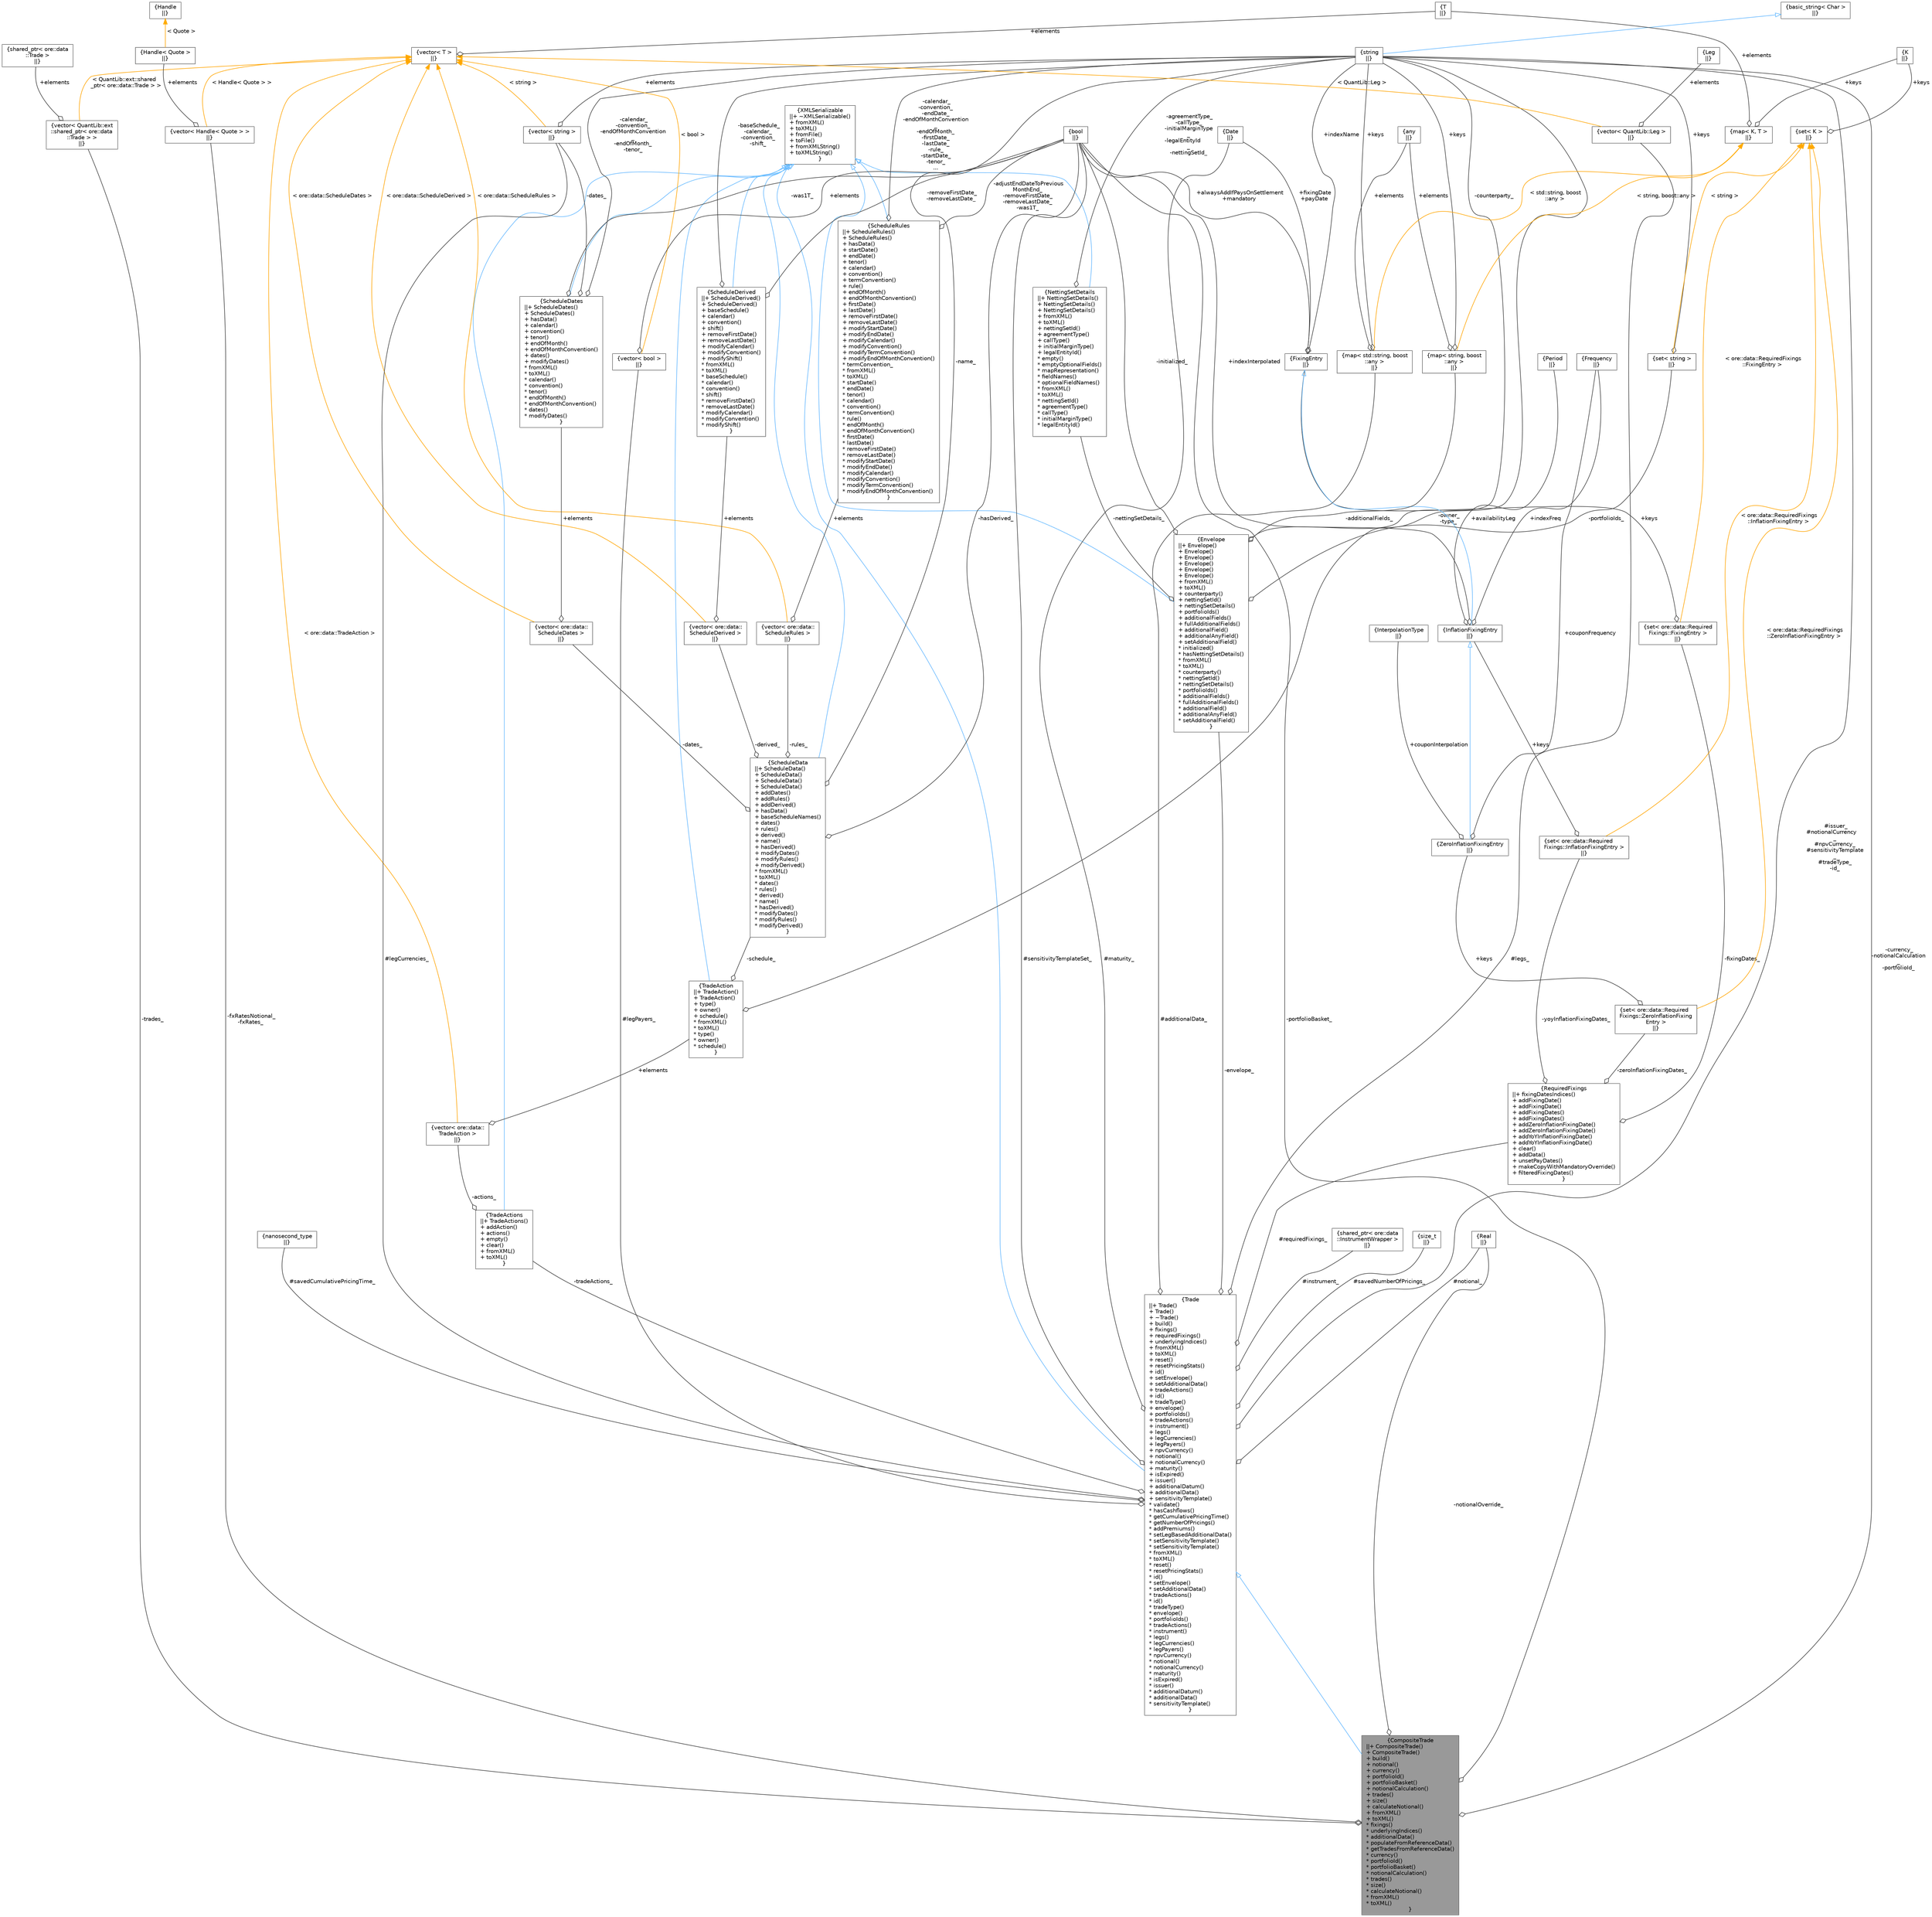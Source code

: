 digraph "CompositeTrade"
{
 // INTERACTIVE_SVG=YES
 // LATEX_PDF_SIZE
  bgcolor="transparent";
  edge [fontname=Helvetica,fontsize=10,labelfontname=Helvetica,labelfontsize=10];
  node [fontname=Helvetica,fontsize=10,shape=box,height=0.2,width=0.4];
  Node1 [label="{CompositeTrade\n||+ CompositeTrade()\l+ CompositeTrade()\l+ build()\l+ notional()\l+ currency()\l+ portfolioId()\l+ portfolioBasket()\l+ notionalCalculation()\l+ trades()\l+ size()\l+ calculateNotional()\l+ fromXML()\l+ toXML()\l* fixings()\l* underlyingIndices()\l* additionalData()\l* populateFromReferenceData()\l* getTradesFromReferenceData()\l* currency()\l* portfolioId()\l* portfolioBasket()\l* notionalCalculation()\l* trades()\l* size()\l* calculateNotional()\l* fromXML()\l* toXML()\l}",height=0.2,width=0.4,color="gray40", fillcolor="grey60", style="filled", fontcolor="black",tooltip="Composite Trade class."];
  Node2 -> Node1 [dir="back",color="steelblue1",style="solid",arrowtail="onormal"];
  Node2 [label="{Trade\n||+ Trade()\l+ Trade()\l+ ~Trade()\l+ build()\l+ fixings()\l+ requiredFixings()\l+ underlyingIndices()\l+ fromXML()\l+ toXML()\l+ reset()\l+ resetPricingStats()\l+ id()\l+ setEnvelope()\l+ setAdditionalData()\l+ tradeActions()\l+ id()\l+ tradeType()\l+ envelope()\l+ portfolioIds()\l+ tradeActions()\l+ instrument()\l+ legs()\l+ legCurrencies()\l+ legPayers()\l+ npvCurrency()\l+ notional()\l+ notionalCurrency()\l+ maturity()\l+ isExpired()\l+ issuer()\l+ additionalDatum()\l+ additionalData()\l+ sensitivityTemplate()\l* validate()\l* hasCashflows()\l* getCumulativePricingTime()\l* getNumberOfPricings()\l* addPremiums()\l* setLegBasedAdditionalData()\l* setSensitivityTemplate()\l* setSensitivityTemplate()\l* fromXML()\l* toXML()\l* reset()\l* resetPricingStats()\l* id()\l* setEnvelope()\l* setAdditionalData()\l* tradeActions()\l* id()\l* tradeType()\l* envelope()\l* portfolioIds()\l* tradeActions()\l* instrument()\l* legs()\l* legCurrencies()\l* legPayers()\l* npvCurrency()\l* notional()\l* notionalCurrency()\l* maturity()\l* isExpired()\l* issuer()\l* additionalDatum()\l* additionalData()\l* sensitivityTemplate()\l}",height=0.2,width=0.4,color="gray40", fillcolor="white", style="filled",URL="$classore_1_1data_1_1_trade.html",tooltip="Trade base class."];
  Node3 -> Node2 [dir="back",color="steelblue1",style="solid",arrowtail="onormal"];
  Node3 [label="{XMLSerializable\n||+ ~XMLSerializable()\l+ fromXML()\l+ toXML()\l+ fromFile()\l+ toFile()\l+ fromXMLString()\l+ toXMLString()\l}",height=0.2,width=0.4,color="gray40", fillcolor="white", style="filled",URL="$classore_1_1data_1_1_x_m_l_serializable.html",tooltip="Base class for all serializable classes."];
  Node4 -> Node2 [color="grey25",style="solid",label=" #issuer_\n#notionalCurrency\l_\n#npvCurrency_\n#sensitivityTemplate\l_\n#tradeType_\n-id_" ,arrowhead="odiamond"];
  Node4 [label="{string\n||}",height=0.2,width=0.4,color="gray40", fillcolor="white", style="filled",tooltip=" "];
  Node5 -> Node4 [dir="back",color="steelblue1",style="solid",arrowtail="onormal"];
  Node5 [label="{basic_string\< Char \>\n||}",height=0.2,width=0.4,color="gray40", fillcolor="white", style="filled",tooltip=" "];
  Node6 -> Node2 [color="grey25",style="solid",label=" #instrument_" ,arrowhead="odiamond"];
  Node6 [label="{shared_ptr\< ore::data\l::InstrumentWrapper \>\n||}",height=0.2,width=0.4,color="gray40", fillcolor="white", style="filled",tooltip=" "];
  Node7 -> Node2 [color="grey25",style="solid",label=" #legs_" ,arrowhead="odiamond"];
  Node7 [label="{vector\< QuantLib::Leg \>\n||}",height=0.2,width=0.4,color="gray40", fillcolor="white", style="filled",tooltip=" "];
  Node8 -> Node7 [color="grey25",style="solid",label=" +elements" ,arrowhead="odiamond"];
  Node8 [label="{Leg\n||}",height=0.2,width=0.4,color="gray40", fillcolor="white", style="filled",tooltip=" "];
  Node9 -> Node7 [dir="back",color="orange",style="solid",label=" \< QuantLib::Leg \>" ];
  Node9 [label="{vector\< T \>\n||}",height=0.2,width=0.4,color="gray40", fillcolor="white", style="filled",tooltip=" "];
  Node10 -> Node9 [color="grey25",style="solid",label=" +elements" ,arrowhead="odiamond"];
  Node10 [label="{T\n||}",height=0.2,width=0.4,color="gray40", fillcolor="white", style="filled",tooltip=" "];
  Node11 -> Node2 [color="grey25",style="solid",label=" #legCurrencies_" ,arrowhead="odiamond"];
  Node11 [label="{vector\< string \>\n||}",height=0.2,width=0.4,color="gray40", fillcolor="white", style="filled",tooltip=" "];
  Node4 -> Node11 [color="grey25",style="solid",label=" +elements" ,arrowhead="odiamond"];
  Node9 -> Node11 [dir="back",color="orange",style="solid",label=" \< string \>" ];
  Node12 -> Node2 [color="grey25",style="solid",label=" #legPayers_" ,arrowhead="odiamond"];
  Node12 [label="{vector\< bool \>\n||}",height=0.2,width=0.4,color="gray40", fillcolor="white", style="filled",tooltip=" "];
  Node13 -> Node12 [color="grey25",style="solid",label=" +elements" ,arrowhead="odiamond"];
  Node13 [label="{bool\n||}",height=0.2,width=0.4,color="gray40", fillcolor="white", style="filled",URL="$classbool.html",tooltip=" "];
  Node9 -> Node12 [dir="back",color="orange",style="solid",label=" \< bool \>" ];
  Node14 -> Node2 [color="grey25",style="solid",label=" #notional_" ,arrowhead="odiamond"];
  Node14 [label="{Real\n||}",height=0.2,width=0.4,color="gray40", fillcolor="white", style="filled",tooltip=" "];
  Node15 -> Node2 [color="grey25",style="solid",label=" #maturity_" ,arrowhead="odiamond"];
  Node15 [label="{Date\n||}",height=0.2,width=0.4,color="gray40", fillcolor="white", style="filled",tooltip=" "];
  Node13 -> Node2 [color="grey25",style="solid",label=" #sensitivityTemplateSet_" ,arrowhead="odiamond"];
  Node16 -> Node2 [color="grey25",style="solid",label=" #savedNumberOfPricings_" ,arrowhead="odiamond"];
  Node16 [label="{size_t\n||}",height=0.2,width=0.4,color="gray40", fillcolor="white", style="filled",tooltip=" "];
  Node17 -> Node2 [color="grey25",style="solid",label=" #savedCumulativePricingTime_" ,arrowhead="odiamond"];
  Node17 [label="{nanosecond_type\n||}",height=0.2,width=0.4,color="gray40", fillcolor="white", style="filled",tooltip=" "];
  Node18 -> Node2 [color="grey25",style="solid",label=" #requiredFixings_" ,arrowhead="odiamond"];
  Node18 [label="{RequiredFixings\n||+ fixingDatesIndices()\l+ addFixingDate()\l+ addFixingDate()\l+ addFixingDates()\l+ addFixingDates()\l+ addZeroInflationFixingDate()\l+ addZeroInflationFixingDate()\l+ addYoYInflationFixingDate()\l+ addYoYInflationFixingDate()\l+ clear()\l+ addData()\l+ unsetPayDates()\l+ makeCopyWithMandatoryOverride()\l+ filteredFixingDates()\l}",height=0.2,width=0.4,color="gray40", fillcolor="white", style="filled",URL="$classore_1_1data_1_1_required_fixings.html",tooltip=" "];
  Node19 -> Node18 [color="grey25",style="solid",label=" -fixingDates_" ,arrowhead="odiamond"];
  Node19 [label="{set\< ore::data::Required\lFixings::FixingEntry \>\n||}",height=0.2,width=0.4,color="gray40", fillcolor="white", style="filled",tooltip=" "];
  Node20 -> Node19 [color="grey25",style="solid",label=" +keys" ,arrowhead="odiamond"];
  Node20 [label="{FixingEntry\n||}",height=0.2,width=0.4,color="gray40", fillcolor="white", style="filled",URL="$structore_1_1data_1_1_required_fixings_1_1_fixing_entry.html",tooltip=" "];
  Node4 -> Node20 [color="grey25",style="solid",label=" +indexName" ,arrowhead="odiamond"];
  Node15 -> Node20 [color="grey25",style="solid",label=" +fixingDate\n+payDate" ,arrowhead="odiamond"];
  Node13 -> Node20 [color="grey25",style="solid",label=" +alwaysAddIfPaysOnSettlement\n+mandatory" ,arrowhead="odiamond"];
  Node21 -> Node19 [dir="back",color="orange",style="solid",label=" \< ore::data::RequiredFixings\l::FixingEntry \>" ];
  Node21 [label="{set\< K \>\n||}",height=0.2,width=0.4,color="gray40", fillcolor="white", style="filled",tooltip=" "];
  Node22 -> Node21 [color="grey25",style="solid",label=" +keys" ,arrowhead="odiamond"];
  Node22 [label="{K\n||}",height=0.2,width=0.4,color="gray40", fillcolor="white", style="filled",tooltip=" "];
  Node23 -> Node18 [color="grey25",style="solid",label=" -zeroInflationFixingDates_" ,arrowhead="odiamond"];
  Node23 [label="{set\< ore::data::Required\lFixings::ZeroInflationFixing\lEntry \>\n||}",height=0.2,width=0.4,color="gray40", fillcolor="white", style="filled",tooltip=" "];
  Node24 -> Node23 [color="grey25",style="solid",label=" +keys" ,arrowhead="odiamond"];
  Node24 [label="{ZeroInflationFixingEntry\n||}",height=0.2,width=0.4,color="gray40", fillcolor="white", style="filled",URL="$structore_1_1data_1_1_required_fixings_1_1_zero_inflation_fixing_entry.html",tooltip=" "];
  Node25 -> Node24 [dir="back",color="steelblue1",style="solid",arrowtail="onormal"];
  Node25 [label="{InflationFixingEntry\n||}",height=0.2,width=0.4,color="gray40", fillcolor="white", style="filled",URL="$structore_1_1data_1_1_required_fixings_1_1_inflation_fixing_entry.html",tooltip=" "];
  Node20 -> Node25 [dir="back",color="steelblue1",style="solid",arrowtail="onormal"];
  Node13 -> Node25 [color="grey25",style="solid",label=" +indexInterpolated" ,arrowhead="odiamond"];
  Node26 -> Node25 [color="grey25",style="solid",label=" +indexFreq" ,arrowhead="odiamond"];
  Node26 [label="{Frequency\n||}",height=0.2,width=0.4,color="gray40", fillcolor="white", style="filled",tooltip=" "];
  Node27 -> Node25 [color="grey25",style="solid",label=" +availabilityLeg" ,arrowhead="odiamond"];
  Node27 [label="{Period\n||}",height=0.2,width=0.4,color="gray40", fillcolor="white", style="filled",tooltip=" "];
  Node28 -> Node24 [color="grey25",style="solid",label=" +couponInterpolation" ,arrowhead="odiamond"];
  Node28 [label="{InterpolationType\n||}",height=0.2,width=0.4,color="gray40", fillcolor="white", style="filled",tooltip=" "];
  Node26 -> Node24 [color="grey25",style="solid",label=" +couponFrequency" ,arrowhead="odiamond"];
  Node21 -> Node23 [dir="back",color="orange",style="solid",label=" \< ore::data::RequiredFixings\l::ZeroInflationFixingEntry \>" ];
  Node29 -> Node18 [color="grey25",style="solid",label=" -yoyInflationFixingDates_" ,arrowhead="odiamond"];
  Node29 [label="{set\< ore::data::Required\lFixings::InflationFixingEntry \>\n||}",height=0.2,width=0.4,color="gray40", fillcolor="white", style="filled",tooltip=" "];
  Node25 -> Node29 [color="grey25",style="solid",label=" +keys" ,arrowhead="odiamond"];
  Node21 -> Node29 [dir="back",color="orange",style="solid",label=" \< ore::data::RequiredFixings\l::InflationFixingEntry \>" ];
  Node30 -> Node2 [color="grey25",style="solid",label=" #additionalData_" ,arrowhead="odiamond"];
  Node30 [label="{map\< std::string, boost\l::any \>\n||}",height=0.2,width=0.4,color="gray40", fillcolor="white", style="filled",tooltip=" "];
  Node4 -> Node30 [color="grey25",style="solid",label=" +keys" ,arrowhead="odiamond"];
  Node31 -> Node30 [color="grey25",style="solid",label=" +elements" ,arrowhead="odiamond"];
  Node31 [label="{any\n||}",height=0.2,width=0.4,color="gray40", fillcolor="white", style="filled",tooltip=" "];
  Node32 -> Node30 [dir="back",color="orange",style="solid",label=" \< std::string, boost\l::any \>" ];
  Node32 [label="{map\< K, T \>\n||}",height=0.2,width=0.4,color="gray40", fillcolor="white", style="filled",tooltip=" "];
  Node22 -> Node32 [color="grey25",style="solid",label=" +keys" ,arrowhead="odiamond"];
  Node10 -> Node32 [color="grey25",style="solid",label=" +elements" ,arrowhead="odiamond"];
  Node33 -> Node2 [color="grey25",style="solid",label=" -envelope_" ,arrowhead="odiamond"];
  Node33 [label="{Envelope\n||+ Envelope()\l+ Envelope()\l+ Envelope()\l+ Envelope()\l+ Envelope()\l+ Envelope()\l+ fromXML()\l+ toXML()\l+ counterparty()\l+ nettingSetId()\l+ nettingSetDetails()\l+ portfolioIds()\l+ additionalFields()\l+ fullAdditionalFields()\l+ additionalField()\l+ additionalAnyField()\l+ setAdditionalField()\l* initialized()\l* hasNettingSetDetails()\l* fromXML()\l* toXML()\l* counterparty()\l* nettingSetId()\l* nettingSetDetails()\l* portfolioIds()\l* additionalFields()\l* fullAdditionalFields()\l* additionalField()\l* additionalAnyField()\l* setAdditionalField()\l}",height=0.2,width=0.4,color="gray40", fillcolor="white", style="filled",URL="$classore_1_1data_1_1_envelope.html",tooltip="Serializable object holding generic trade data, reporting dimensions."];
  Node3 -> Node33 [dir="back",color="steelblue1",style="solid",arrowtail="onormal"];
  Node4 -> Node33 [color="grey25",style="solid",label=" -counterparty_" ,arrowhead="odiamond"];
  Node34 -> Node33 [color="grey25",style="solid",label=" -nettingSetDetails_" ,arrowhead="odiamond"];
  Node34 [label="{NettingSetDetails\n||+ NettingSetDetails()\l+ NettingSetDetails()\l+ NettingSetDetails()\l+ fromXML()\l+ toXML()\l+ nettingSetId()\l+ agreementType()\l+ callType()\l+ initialMarginType()\l+ legalEntityId()\l* empty()\l* emptyOptionalFields()\l* mapRepresentation()\l* fieldNames()\l* optionalFieldNames()\l* fromXML()\l* toXML()\l* nettingSetId()\l* agreementType()\l* callType()\l* initialMarginType()\l* legalEntityId()\l}",height=0.2,width=0.4,color="gray40", fillcolor="white", style="filled",URL="$classore_1_1data_1_1_netting_set_details.html",tooltip="Serializable object holding netting set identification data."];
  Node3 -> Node34 [dir="back",color="steelblue1",style="solid",arrowtail="onormal"];
  Node4 -> Node34 [color="grey25",style="solid",label=" -agreementType_\n-callType_\n-initialMarginType\l_\n-legalEntityId\l_\n-nettingSetId_" ,arrowhead="odiamond"];
  Node35 -> Node33 [color="grey25",style="solid",label=" -portfolioIds_" ,arrowhead="odiamond"];
  Node35 [label="{set\< string \>\n||}",height=0.2,width=0.4,color="gray40", fillcolor="white", style="filled",tooltip=" "];
  Node4 -> Node35 [color="grey25",style="solid",label=" +keys" ,arrowhead="odiamond"];
  Node21 -> Node35 [dir="back",color="orange",style="solid",label=" \< string \>" ];
  Node36 -> Node33 [color="grey25",style="solid",label=" -additionalFields_" ,arrowhead="odiamond"];
  Node36 [label="{map\< string, boost\l::any \>\n||}",height=0.2,width=0.4,color="gray40", fillcolor="white", style="filled",tooltip=" "];
  Node4 -> Node36 [color="grey25",style="solid",label=" +keys" ,arrowhead="odiamond"];
  Node31 -> Node36 [color="grey25",style="solid",label=" +elements" ,arrowhead="odiamond"];
  Node32 -> Node36 [dir="back",color="orange",style="solid",label=" \< string, boost::any \>" ];
  Node13 -> Node33 [color="grey25",style="solid",label=" -initialized_" ,arrowhead="odiamond"];
  Node37 -> Node2 [color="grey25",style="solid",label=" -tradeActions_" ,arrowhead="odiamond"];
  Node37 [label="{TradeActions\n||+ TradeActions()\l+ addAction()\l+ actions()\l+ empty()\l+ clear()\l+ fromXML()\l+ toXML()\l}",height=0.2,width=0.4,color="gray40", fillcolor="white", style="filled",URL="$classore_1_1data_1_1_trade_actions.html",tooltip="Serializable object holding generic trade actions."];
  Node3 -> Node37 [dir="back",color="steelblue1",style="solid",arrowtail="onormal"];
  Node38 -> Node37 [color="grey25",style="solid",label=" -actions_" ,arrowhead="odiamond"];
  Node38 [label="{vector\< ore::data::\lTradeAction \>\n||}",height=0.2,width=0.4,color="gray40", fillcolor="white", style="filled",tooltip=" "];
  Node39 -> Node38 [color="grey25",style="solid",label=" +elements" ,arrowhead="odiamond"];
  Node39 [label="{TradeAction\n||+ TradeAction()\l+ TradeAction()\l+ type()\l+ owner()\l+ schedule()\l* fromXML()\l* toXML()\l* type()\l* owner()\l* schedule()\l}",height=0.2,width=0.4,color="gray40", fillcolor="white", style="filled",URL="$classore_1_1data_1_1_trade_action.html",tooltip="Serializable object holding a trade action."];
  Node3 -> Node39 [dir="back",color="steelblue1",style="solid",arrowtail="onormal"];
  Node4 -> Node39 [color="grey25",style="solid",label=" -owner_\n-type_" ,arrowhead="odiamond"];
  Node40 -> Node39 [color="grey25",style="solid",label=" -schedule_" ,arrowhead="odiamond"];
  Node40 [label="{ScheduleData\n||+ ScheduleData()\l+ ScheduleData()\l+ ScheduleData()\l+ ScheduleData()\l+ addDates()\l+ addRules()\l+ addDerived()\l+ hasData()\l+ baseScheduleNames()\l+ dates()\l+ rules()\l+ derived()\l+ name()\l+ hasDerived()\l+ modifyDates()\l+ modifyRules()\l+ modifyDerived()\l* fromXML()\l* toXML()\l* dates()\l* rules()\l* derived()\l* name()\l* hasDerived()\l* modifyDates()\l* modifyRules()\l* modifyDerived()\l}",height=0.2,width=0.4,color="gray40", fillcolor="white", style="filled",URL="$classore_1_1data_1_1_schedule_data.html",tooltip="Serializable schedule data."];
  Node3 -> Node40 [dir="back",color="steelblue1",style="solid",arrowtail="onormal"];
  Node41 -> Node40 [color="grey25",style="solid",label=" -dates_" ,arrowhead="odiamond"];
  Node41 [label="{vector\< ore::data::\lScheduleDates \>\n||}",height=0.2,width=0.4,color="gray40", fillcolor="white", style="filled",tooltip=" "];
  Node42 -> Node41 [color="grey25",style="solid",label=" +elements" ,arrowhead="odiamond"];
  Node42 [label="{ScheduleDates\n||+ ScheduleDates()\l+ ScheduleDates()\l+ hasData()\l+ calendar()\l+ convention()\l+ tenor()\l+ endOfMonth()\l+ endOfMonthConvention()\l+ dates()\l+ modifyDates()\l* fromXML()\l* toXML()\l* calendar()\l* convention()\l* tenor()\l* endOfMonth()\l* endOfMonthConvention()\l* dates()\l* modifyDates()\l}",height=0.2,width=0.4,color="gray40", fillcolor="white", style="filled",URL="$classore_1_1data_1_1_schedule_dates.html",tooltip="Serializable object holding schedule Dates data."];
  Node3 -> Node42 [dir="back",color="steelblue1",style="solid",arrowtail="onormal"];
  Node4 -> Node42 [color="grey25",style="solid",label=" -calendar_\n-convention_\n-endOfMonthConvention\l_\n-endOfMonth_\n-tenor_" ,arrowhead="odiamond"];
  Node11 -> Node42 [color="grey25",style="solid",label=" -dates_" ,arrowhead="odiamond"];
  Node13 -> Node42 [color="grey25",style="solid",label=" -was1T_" ,arrowhead="odiamond"];
  Node9 -> Node41 [dir="back",color="orange",style="solid",label=" \< ore::data::ScheduleDates \>" ];
  Node43 -> Node40 [color="grey25",style="solid",label=" -rules_" ,arrowhead="odiamond"];
  Node43 [label="{vector\< ore::data::\lScheduleRules \>\n||}",height=0.2,width=0.4,color="gray40", fillcolor="white", style="filled",tooltip=" "];
  Node44 -> Node43 [color="grey25",style="solid",label=" +elements" ,arrowhead="odiamond"];
  Node44 [label="{ScheduleRules\n||+ ScheduleRules()\l+ ScheduleRules()\l+ hasData()\l+ startDate()\l+ endDate()\l+ tenor()\l+ calendar()\l+ convention()\l+ termConvention()\l+ rule()\l+ endOfMonth()\l+ endOfMonthConvention()\l+ firstDate()\l+ lastDate()\l+ removeFirstDate()\l+ removeLastDate()\l+ modifyStartDate()\l+ modifyEndDate()\l+ modifyCalendar()\l+ modifyConvention()\l+ modifyTermConvention()\l+ modifyEndOfMonthConvention()\l* termConvention_\l* fromXML()\l* toXML()\l* startDate()\l* endDate()\l* tenor()\l* calendar()\l* convention()\l* termConvention()\l* rule()\l* endOfMonth()\l* endOfMonthConvention()\l* firstDate()\l* lastDate()\l* removeFirstDate()\l* removeLastDate()\l* modifyStartDate()\l* modifyEndDate()\l* modifyCalendar()\l* modifyConvention()\l* modifyTermConvention()\l* modifyEndOfMonthConvention()\l}",height=0.2,width=0.4,color="gray40", fillcolor="white", style="filled",URL="$classore_1_1data_1_1_schedule_rules.html",tooltip="Serializable object holding schedule Rules data."];
  Node3 -> Node44 [dir="back",color="steelblue1",style="solid",arrowtail="onormal"];
  Node4 -> Node44 [color="grey25",style="solid",label=" -calendar_\n-convention_\n-endDate_\n-endOfMonthConvention\l_\n-endOfMonth_\n-firstDate_\n-lastDate_\n-rule_\n-startDate_\n-tenor_\n..." ,arrowhead="odiamond"];
  Node13 -> Node44 [color="grey25",style="solid",label=" -adjustEndDateToPrevious\lMonthEnd_\n-removeFirstDate_\n-removeLastDate_\n-was1T_" ,arrowhead="odiamond"];
  Node9 -> Node43 [dir="back",color="orange",style="solid",label=" \< ore::data::ScheduleRules \>" ];
  Node45 -> Node40 [color="grey25",style="solid",label=" -derived_" ,arrowhead="odiamond"];
  Node45 [label="{vector\< ore::data::\lScheduleDerived \>\n||}",height=0.2,width=0.4,color="gray40", fillcolor="white", style="filled",tooltip=" "];
  Node46 -> Node45 [color="grey25",style="solid",label=" +elements" ,arrowhead="odiamond"];
  Node46 [label="{ScheduleDerived\n||+ ScheduleDerived()\l+ ScheduleDerived()\l+ baseSchedule()\l+ calendar()\l+ convention()\l+ shift()\l+ removeFirstDate()\l+ removeLastDate()\l+ modifyCalendar()\l+ modifyConvention()\l+ modifyShift()\l* fromXML()\l* toXML()\l* baseSchedule()\l* calendar()\l* convention()\l* shift()\l* removeFirstDate()\l* removeLastDate()\l* modifyCalendar()\l* modifyConvention()\l* modifyShift()\l}",height=0.2,width=0.4,color="gray40", fillcolor="white", style="filled",URL="$classore_1_1data_1_1_schedule_derived.html",tooltip="Serializable object holding Derived schedule data."];
  Node3 -> Node46 [dir="back",color="steelblue1",style="solid",arrowtail="onormal"];
  Node4 -> Node46 [color="grey25",style="solid",label=" -baseSchedule_\n-calendar_\n-convention_\n-shift_" ,arrowhead="odiamond"];
  Node13 -> Node46 [color="grey25",style="solid",label=" -removeFirstDate_\n-removeLastDate_" ,arrowhead="odiamond"];
  Node9 -> Node45 [dir="back",color="orange",style="solid",label=" \< ore::data::ScheduleDerived \>" ];
  Node4 -> Node40 [color="grey25",style="solid",label=" -name_" ,arrowhead="odiamond"];
  Node13 -> Node40 [color="grey25",style="solid",label=" -hasDerived_" ,arrowhead="odiamond"];
  Node9 -> Node38 [dir="back",color="orange",style="solid",label=" \< ore::data::TradeAction \>" ];
  Node4 -> Node1 [color="grey25",style="solid",label=" -currency_\n-notionalCalculation\l_\n-portfolioId_" ,arrowhead="odiamond"];
  Node14 -> Node1 [color="grey25",style="solid",label=" -notionalOverride_" ,arrowhead="odiamond"];
  Node47 -> Node1 [color="grey25",style="solid",label=" -trades_" ,arrowhead="odiamond"];
  Node47 [label="{vector\< QuantLib::ext\l::shared_ptr\< ore::data\l::Trade \> \>\n||}",height=0.2,width=0.4,color="gray40", fillcolor="white", style="filled",tooltip=" "];
  Node48 -> Node47 [color="grey25",style="solid",label=" +elements" ,arrowhead="odiamond"];
  Node48 [label="{shared_ptr\< ore::data\l::Trade \>\n||}",height=0.2,width=0.4,color="gray40", fillcolor="white", style="filled",tooltip=" "];
  Node9 -> Node47 [dir="back",color="orange",style="solid",label=" \< QuantLib::ext::shared\l_ptr\< ore::data::Trade \> \>" ];
  Node49 -> Node1 [color="grey25",style="solid",label=" -fxRatesNotional_\n-fxRates_" ,arrowhead="odiamond"];
  Node49 [label="{vector\< Handle\< Quote \> \>\n||}",height=0.2,width=0.4,color="gray40", fillcolor="white", style="filled",tooltip=" "];
  Node50 -> Node49 [color="grey25",style="solid",label=" +elements" ,arrowhead="odiamond"];
  Node50 [label="{Handle\< Quote \>\n||}",height=0.2,width=0.4,color="gray40", fillcolor="white", style="filled",tooltip=" "];
  Node51 -> Node50 [dir="back",color="orange",style="solid",label=" \< Quote \>" ];
  Node51 [label="{Handle\n||}",height=0.2,width=0.4,color="gray40", fillcolor="white", style="filled",tooltip=" "];
  Node9 -> Node49 [dir="back",color="orange",style="solid",label=" \< Handle\< Quote \> \>" ];
  Node13 -> Node1 [color="grey25",style="solid",label=" -portfolioBasket_" ,arrowhead="odiamond"];
}
